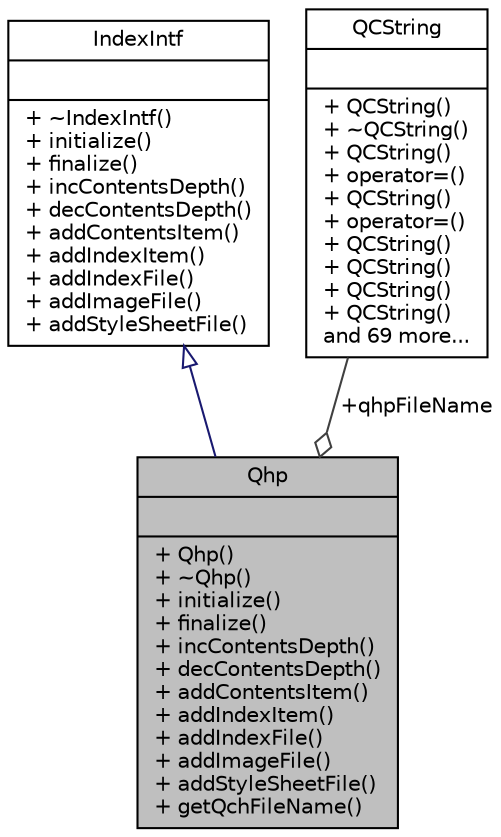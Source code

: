digraph "Qhp"
{
 // LATEX_PDF_SIZE
  edge [fontname="Helvetica",fontsize="10",labelfontname="Helvetica",labelfontsize="10"];
  node [fontname="Helvetica",fontsize="10",shape=record];
  Node1 [label="{Qhp\n||+ Qhp()\l+ ~Qhp()\l+ initialize()\l+ finalize()\l+ incContentsDepth()\l+ decContentsDepth()\l+ addContentsItem()\l+ addIndexItem()\l+ addIndexFile()\l+ addImageFile()\l+ addStyleSheetFile()\l+ getQchFileName()\l}",height=0.2,width=0.4,color="black", fillcolor="grey75", style="filled", fontcolor="black",tooltip=" "];
  Node2 -> Node1 [dir="back",color="midnightblue",fontsize="10",style="solid",arrowtail="onormal",fontname="Helvetica"];
  Node2 [label="{IndexIntf\n||+ ~IndexIntf()\l+ initialize()\l+ finalize()\l+ incContentsDepth()\l+ decContentsDepth()\l+ addContentsItem()\l+ addIndexItem()\l+ addIndexFile()\l+ addImageFile()\l+ addStyleSheetFile()\l}",height=0.2,width=0.4,color="black", fillcolor="white", style="filled",URL="$classIndexIntf.html",tooltip="Abstract interface for index generators."];
  Node3 -> Node1 [color="grey25",fontsize="10",style="solid",label=" +qhpFileName" ,arrowhead="odiamond",fontname="Helvetica"];
  Node3 [label="{QCString\n||+ QCString()\l+ ~QCString()\l+ QCString()\l+ operator=()\l+ QCString()\l+ operator=()\l+ QCString()\l+ QCString()\l+ QCString()\l+ QCString()\land 69 more...\l}",height=0.2,width=0.4,color="black", fillcolor="white", style="filled",URL="$classQCString.html",tooltip=" "];
}
